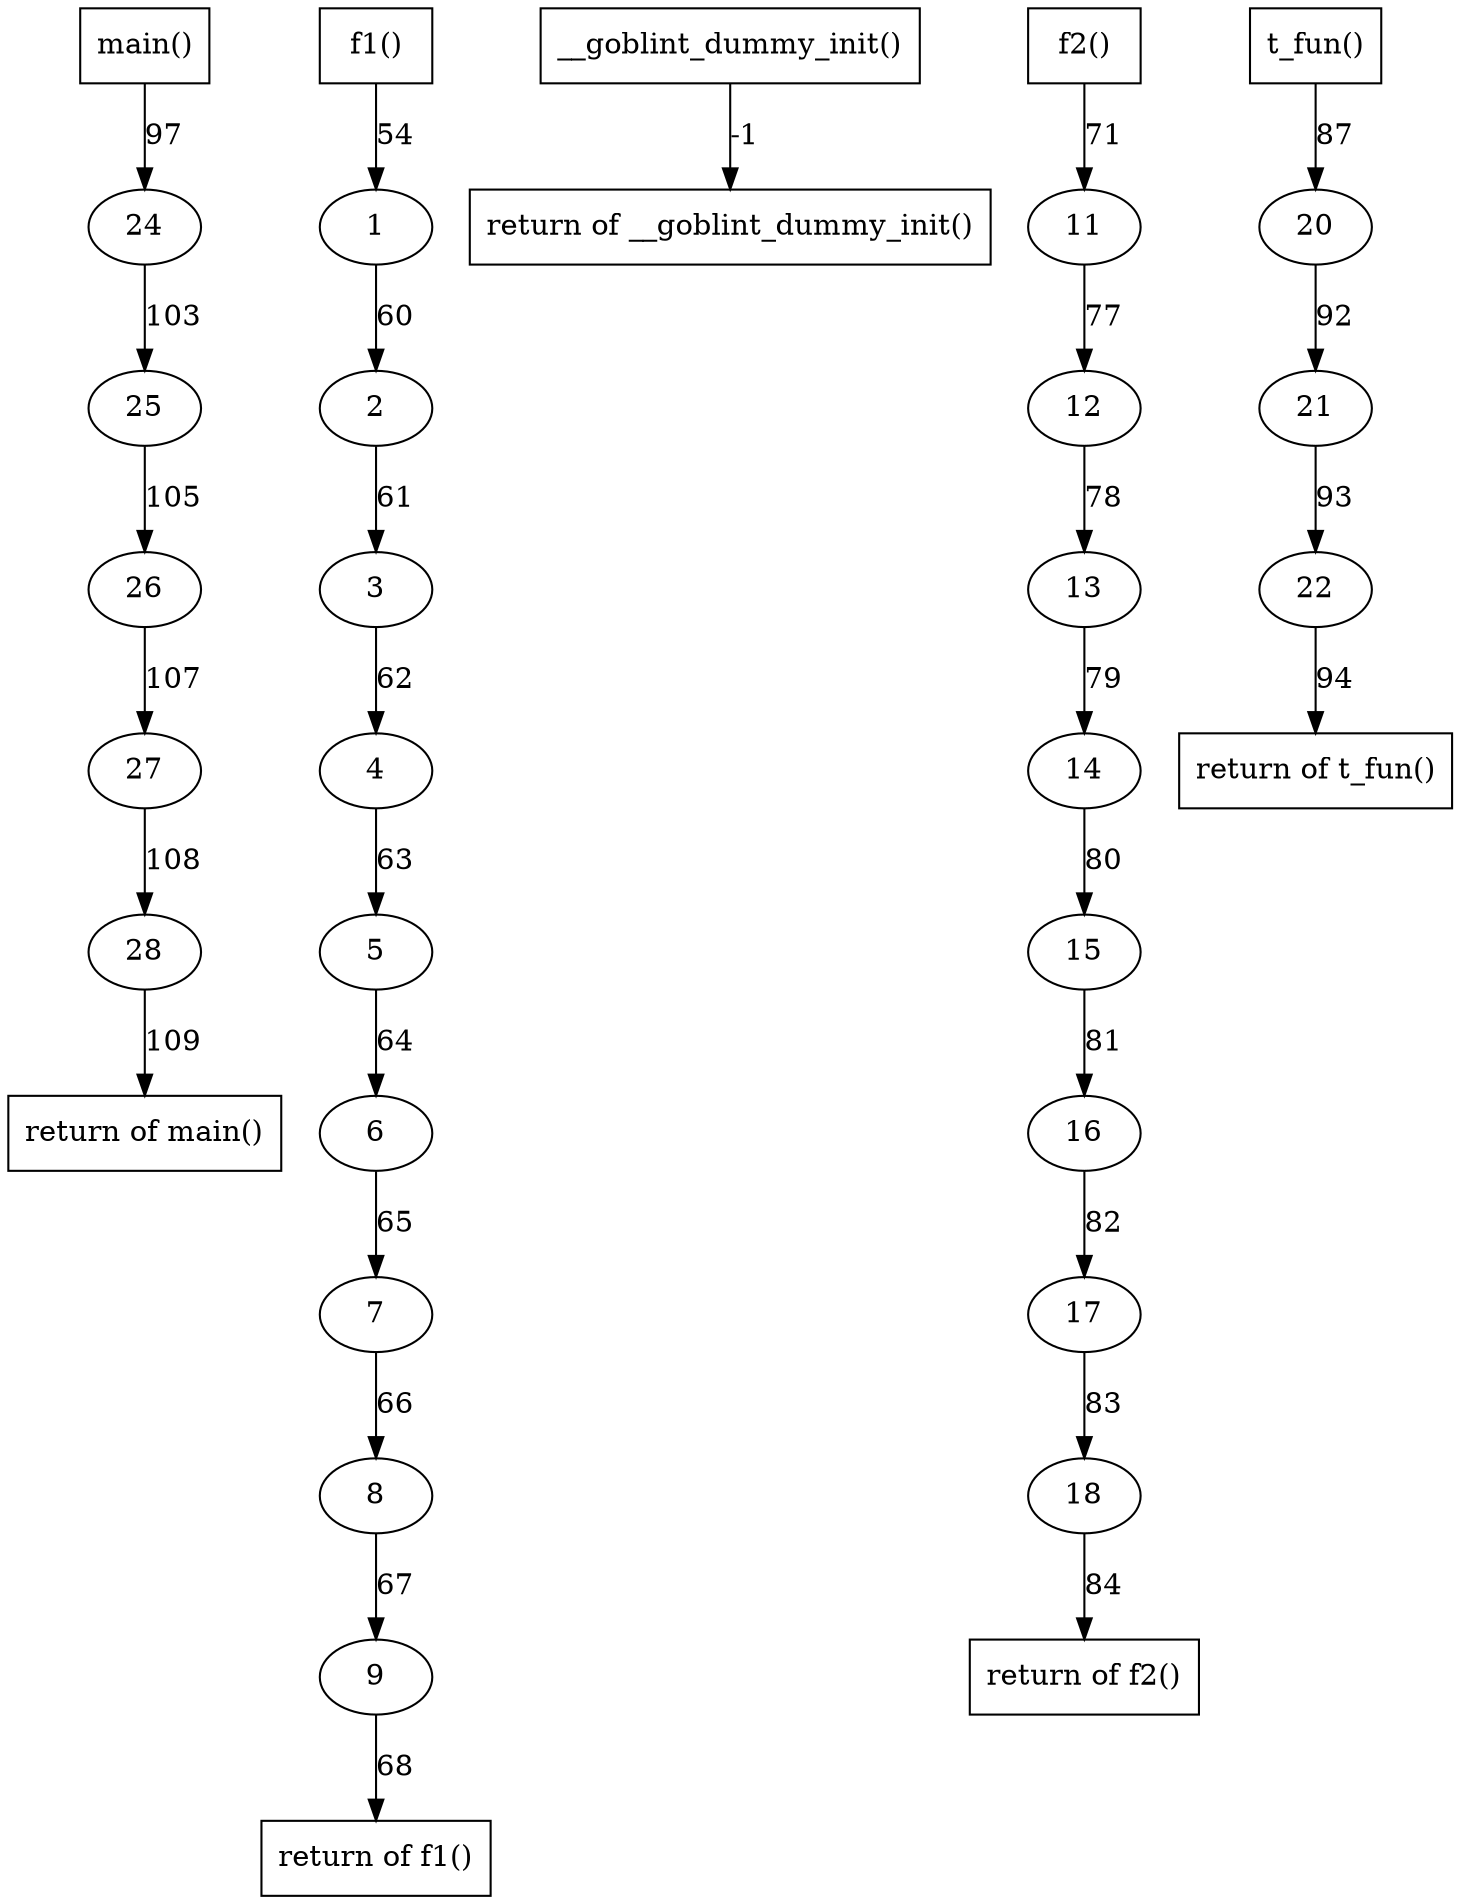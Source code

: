 digraph cfg {
	node [];
	27 -> 28 [label = "108"] ;
	25 -> 26 [label = "105"] ;
	7 -> 8 [label = "66"] ;
	fun3 -> ret3 [label = "-1"] ;
	18 -> ret347 [label = "84"] ;
	13 -> 14 [label = "79"] ;
	4 -> 5 [label = "63"] ;
	1 -> 2 [label = "60"] ;
	fun354 -> 24 [label = "97"] ;
	26 -> 27 [label = "107"] ;
	17 -> 18 [label = "83"] ;
	fun347 -> 11 [label = "71"] ;
	22 -> ret351 [label = "94"] ;
	11 -> 12 [label = "77"] ;
	8 -> 9 [label = "67"] ;
	3 -> 4 [label = "62"] ;
	2 -> 3 [label = "61"] ;
	9 -> ret343 [label = "68"] ;
	12 -> 13 [label = "78"] ;
	21 -> 22 [label = "93"] ;
	24 -> 25 [label = "103"] ;
	20 -> 21 [label = "92"] ;
	15 -> 16 [label = "81"] ;
	6 -> 7 [label = "65"] ;
	14 -> 15 [label = "80"] ;
	16 -> 17 [label = "82"] ;
	fun343 -> 1 [label = "54"] ;
	fun351 -> 20 [label = "87"] ;
	28 -> ret354 [label = "109"] ;
	5 -> 6 [label = "64"] ;
	fun351 [label="t_fun()",shape=box];
	26 [];
	28 [];
	8 [];
	ret3 [label="return of __goblint_dummy_init()",shape=box];
	fun354 [label="main()",shape=box];
	ret347 [label="return of f2()",shape=box];
	14 [];
	5 [];
	2 [];
	24 [];
	27 [];
	18 [];
	11 [];
	fun347 [label="f2()",shape=box];
	12 [];
	ret351 [label="return of t_fun()",shape=box];
	9 [];
	4 [];
	3 [];
	fun343 [label="f1()",shape=box];
	ret343 [label="return of f1()",shape=box];
	13 [];
	22 [];
	21 [];
	25 [];
	16 [];
	7 [];
	15 [];
	17 [];
	fun3 [label="__goblint_dummy_init()",shape=box];
	1 [];
	20 [];
	ret354 [label="return of main()",shape=box];
	6 [];
}

